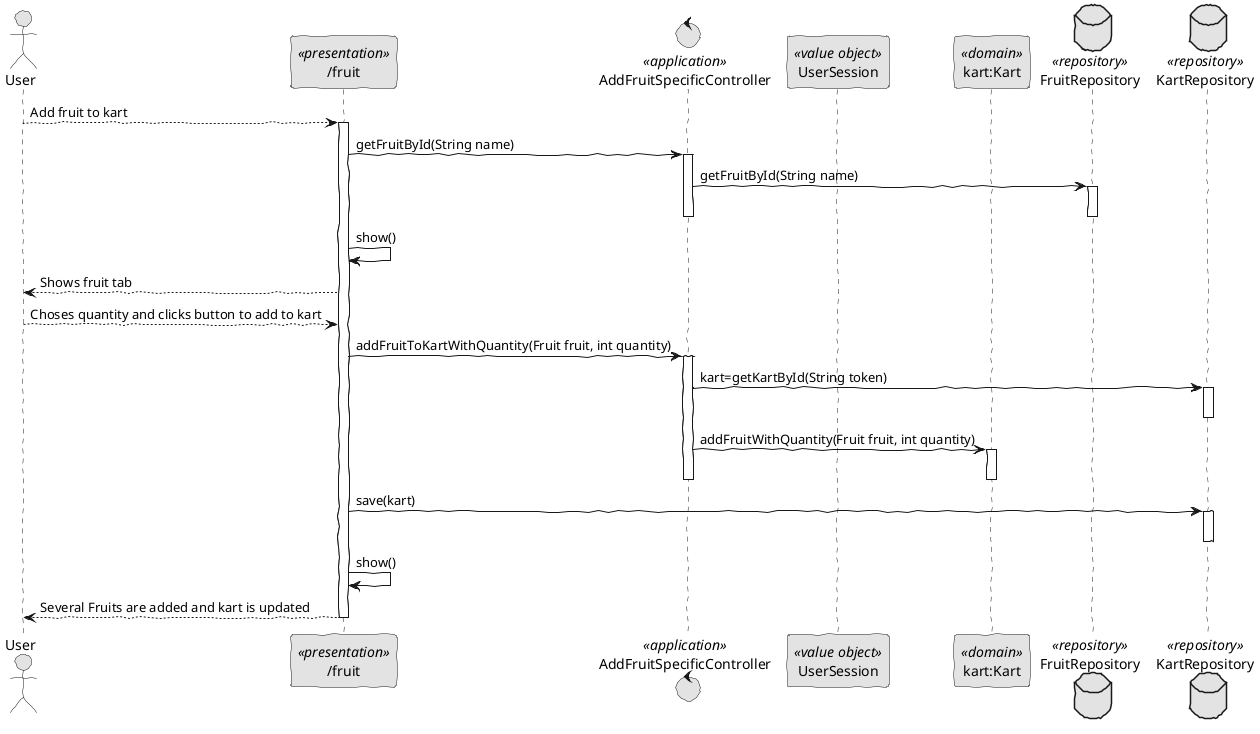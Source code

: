 @startuml
skinparam handwritten true
skinparam monochrome true
skinparam packageStyle rect
skinparam defaultFontName FG Virgil
skinparam shadowing false

actor User as Actor
participant "/fruit" as UI <<presentation>>
control AddFruitSpecificController as Controller <<application>>
participant "UserSession" as UserSession <<value object>>
participant "kart:Kart" as Domain <<domain>>
database FruitRepository as FS <<repository>>
database KartRepository as KS <<repository>>


Actor --> UI: Add fruit to kart
activate UI
         UI -> Controller: getFruitById(String name)
      activate Controller

       Controller->FS : getFruitById(String name)
       activate FS
       deactivate FS
       deactivate Controller
       UI -> UI : show()
    UI --> Actor: Shows fruit tab
    Actor --> UI: Choses quantity and clicks button to add to kart

   UI -> Controller: addFruitToKartWithQuantity(Fruit fruit, int quantity)
 activate Controller
        Controller -> KS : kart=getKartById(String token)
        activate KS
        deactivate KS
       Controller -> Domain :  addFruitWithQuantity(Fruit fruit, int quantity)
       activate Domain
       deactivate Domain
       deactivate Controller

UI -> KS : save(kart)
activate KS
deactivate KS


UI -> UI : show()
 UI --> Actor: Several Fruits are added and kart is updated
deactivate UI
@enduml